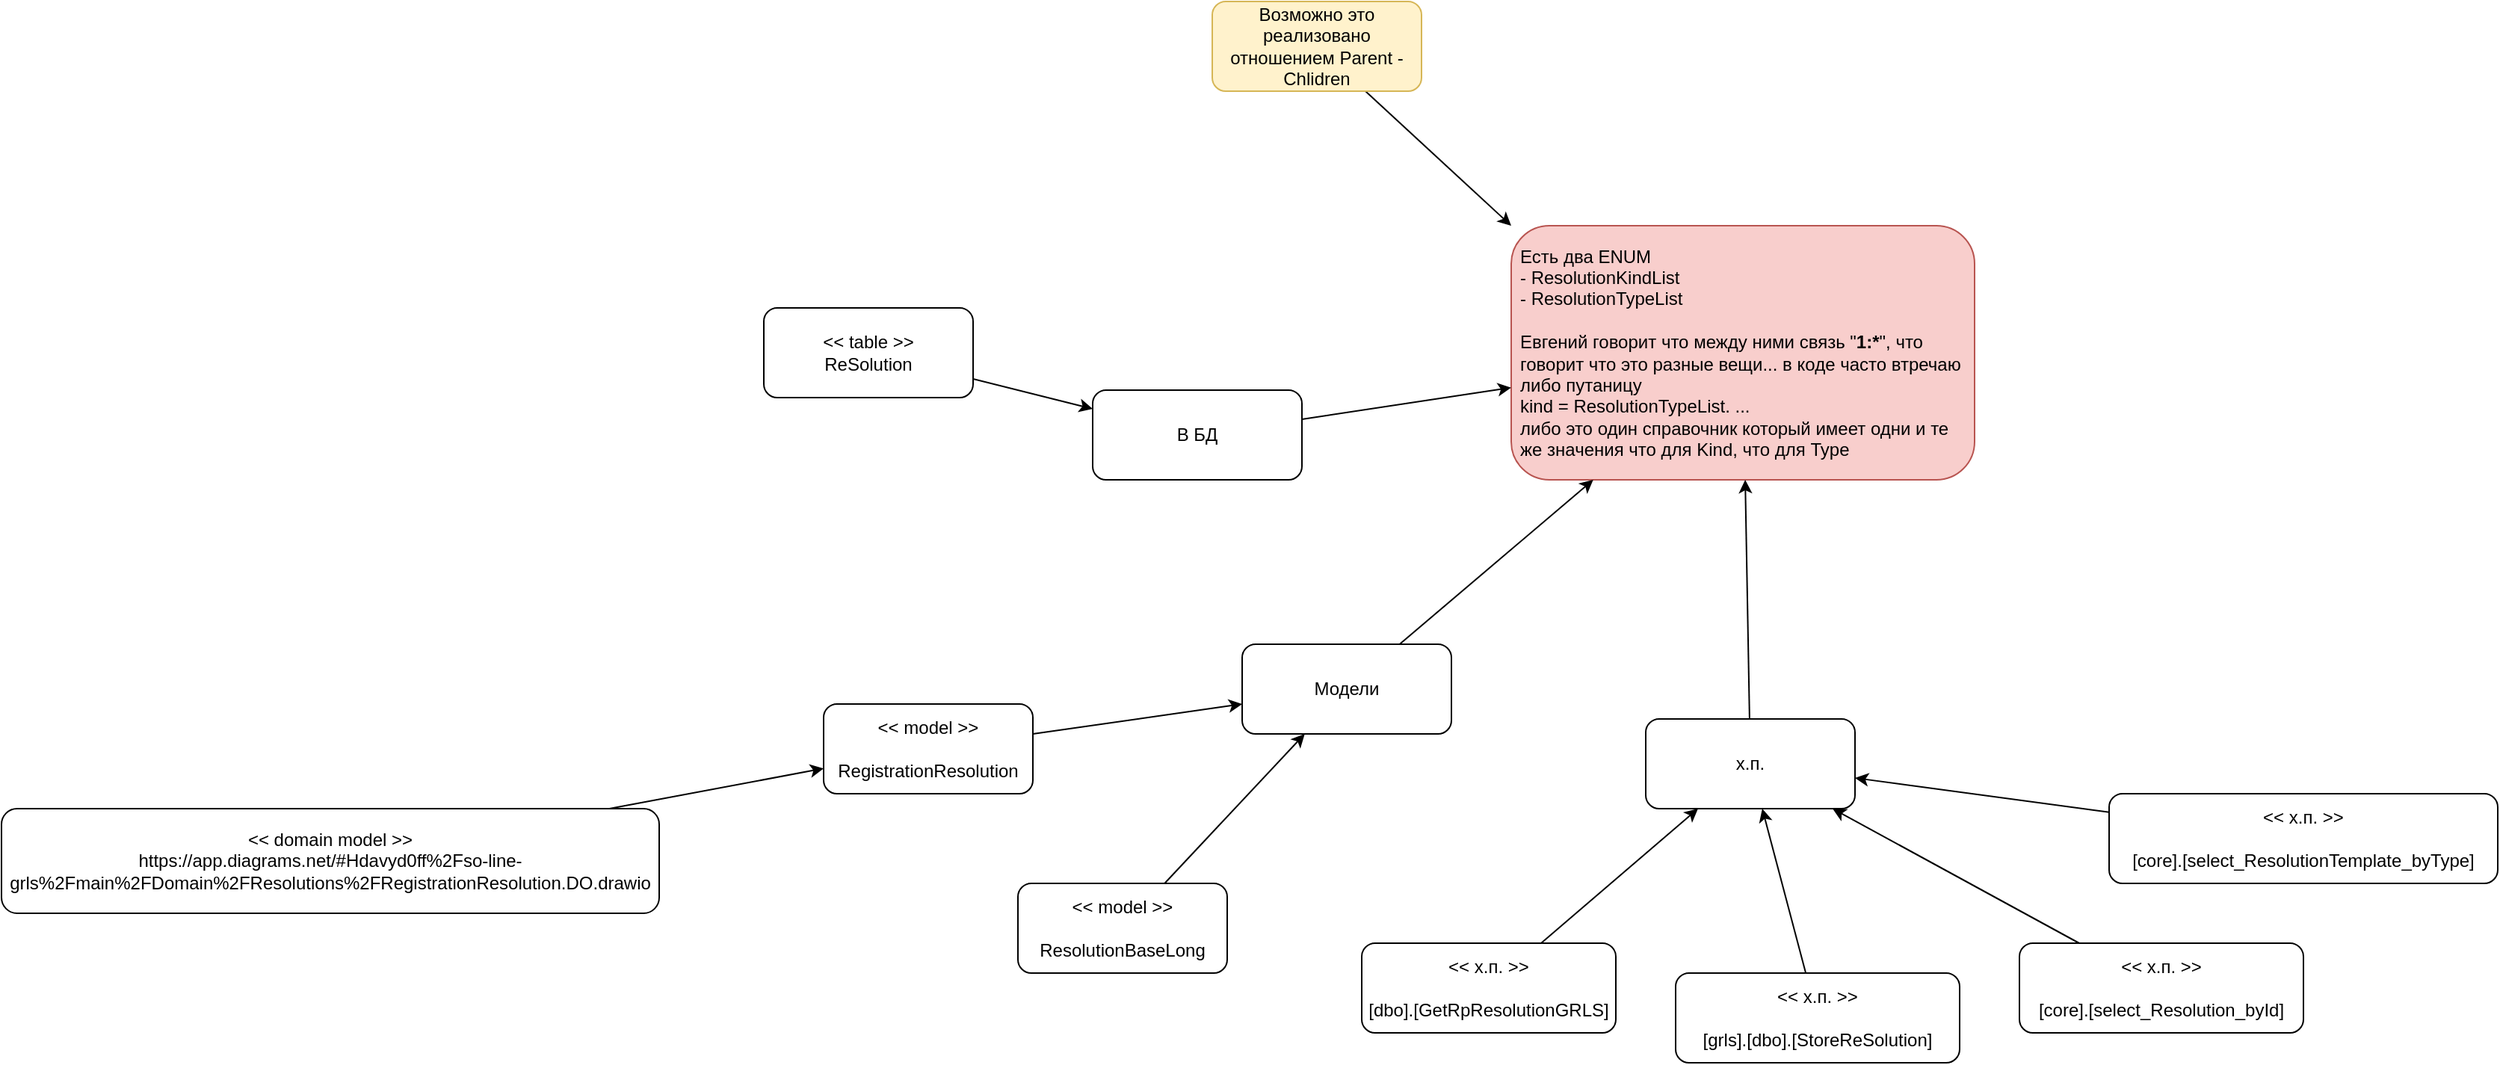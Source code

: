 <mxfile version="20.6.0" type="github">
  <diagram id="Nkeg9CZlpKfOZv1np2-i" name="Страница 1">
    <mxGraphModel dx="2060" dy="801" grid="1" gridSize="10" guides="1" tooltips="1" connect="1" arrows="1" fold="1" page="1" pageScale="1" pageWidth="827" pageHeight="1169" math="0" shadow="0">
      <root>
        <mxCell id="0" />
        <mxCell id="1" parent="0" />
        <mxCell id="IMVqpX4EKPAHTBsNYRfy-1" value="Есть два ENUM&amp;nbsp;&lt;br&gt;-&amp;nbsp;ResolutionKindList&lt;br&gt;-&amp;nbsp;ResolutionTypeList&lt;br&gt;&lt;br&gt;Евгений говорит что между ними связь &quot;&lt;b&gt;1:*&lt;/b&gt;&quot;, что говорит что это разные вещи... в коде часто втречаю либо путаницу&amp;nbsp;&lt;br&gt;kind = ResolutionTypeList. ...&lt;br&gt;либо это один справочник который имеет одни и те же значения что для Kind, что для Type" style="rounded=1;whiteSpace=wrap;html=1;align=left;spacingLeft=4;fillColor=#f8cecc;strokeColor=#b85450;" vertex="1" parent="1">
          <mxGeometry x="350" y="380" width="310" height="170" as="geometry" />
        </mxCell>
        <mxCell id="IMVqpX4EKPAHTBsNYRfy-4" style="rounded=0;orthogonalLoop=1;jettySize=auto;html=1;entryX=0;entryY=0;entryDx=0;entryDy=0;" edge="1" parent="1" source="IMVqpX4EKPAHTBsNYRfy-3" target="IMVqpX4EKPAHTBsNYRfy-1">
          <mxGeometry relative="1" as="geometry" />
        </mxCell>
        <mxCell id="IMVqpX4EKPAHTBsNYRfy-3" value="Возможно это реализовано отношением Parent - Chlidren" style="rounded=1;whiteSpace=wrap;html=1;fillColor=#fff2cc;strokeColor=#d6b656;" vertex="1" parent="1">
          <mxGeometry x="150" y="230" width="140" height="60" as="geometry" />
        </mxCell>
        <mxCell id="IMVqpX4EKPAHTBsNYRfy-6" style="edgeStyle=none;rounded=0;orthogonalLoop=1;jettySize=auto;html=1;" edge="1" parent="1" source="IMVqpX4EKPAHTBsNYRfy-5" target="IMVqpX4EKPAHTBsNYRfy-1">
          <mxGeometry relative="1" as="geometry" />
        </mxCell>
        <mxCell id="IMVqpX4EKPAHTBsNYRfy-5" value="В БД" style="rounded=1;whiteSpace=wrap;html=1;" vertex="1" parent="1">
          <mxGeometry x="70" y="490" width="140" height="60" as="geometry" />
        </mxCell>
        <mxCell id="IMVqpX4EKPAHTBsNYRfy-8" style="edgeStyle=none;rounded=0;orthogonalLoop=1;jettySize=auto;html=1;" edge="1" parent="1" source="IMVqpX4EKPAHTBsNYRfy-7" target="IMVqpX4EKPAHTBsNYRfy-5">
          <mxGeometry relative="1" as="geometry" />
        </mxCell>
        <mxCell id="IMVqpX4EKPAHTBsNYRfy-7" value="&amp;lt;&amp;lt; table &amp;gt;&amp;gt;&lt;br&gt;ReSolution" style="rounded=1;whiteSpace=wrap;html=1;" vertex="1" parent="1">
          <mxGeometry x="-150" y="435" width="140" height="60" as="geometry" />
        </mxCell>
        <mxCell id="IMVqpX4EKPAHTBsNYRfy-14" style="edgeStyle=none;rounded=0;orthogonalLoop=1;jettySize=auto;html=1;" edge="1" parent="1" source="IMVqpX4EKPAHTBsNYRfy-9" target="IMVqpX4EKPAHTBsNYRfy-1">
          <mxGeometry relative="1" as="geometry" />
        </mxCell>
        <mxCell id="IMVqpX4EKPAHTBsNYRfy-9" value="Модели" style="rounded=1;whiteSpace=wrap;html=1;" vertex="1" parent="1">
          <mxGeometry x="170" y="660" width="140" height="60" as="geometry" />
        </mxCell>
        <mxCell id="IMVqpX4EKPAHTBsNYRfy-11" style="edgeStyle=none;rounded=0;orthogonalLoop=1;jettySize=auto;html=1;" edge="1" parent="1" source="IMVqpX4EKPAHTBsNYRfy-10" target="IMVqpX4EKPAHTBsNYRfy-9">
          <mxGeometry relative="1" as="geometry" />
        </mxCell>
        <mxCell id="IMVqpX4EKPAHTBsNYRfy-10" value="&amp;lt;&amp;lt; model &amp;gt;&amp;gt;&lt;br&gt;&lt;br&gt;RegistrationResolution" style="rounded=1;whiteSpace=wrap;html=1;" vertex="1" parent="1">
          <mxGeometry x="-110" y="700" width="140" height="60" as="geometry" />
        </mxCell>
        <mxCell id="IMVqpX4EKPAHTBsNYRfy-13" style="edgeStyle=none;rounded=0;orthogonalLoop=1;jettySize=auto;html=1;" edge="1" parent="1" source="IMVqpX4EKPAHTBsNYRfy-12" target="IMVqpX4EKPAHTBsNYRfy-9">
          <mxGeometry relative="1" as="geometry" />
        </mxCell>
        <mxCell id="IMVqpX4EKPAHTBsNYRfy-12" value="&amp;lt;&amp;lt; model &amp;gt;&amp;gt;&lt;br&gt;&lt;br&gt;ResolutionBaseLong" style="rounded=1;whiteSpace=wrap;html=1;" vertex="1" parent="1">
          <mxGeometry x="20" y="820" width="140" height="60" as="geometry" />
        </mxCell>
        <mxCell id="IMVqpX4EKPAHTBsNYRfy-16" style="edgeStyle=none;rounded=0;orthogonalLoop=1;jettySize=auto;html=1;" edge="1" parent="1" source="IMVqpX4EKPAHTBsNYRfy-15" target="IMVqpX4EKPAHTBsNYRfy-1">
          <mxGeometry relative="1" as="geometry" />
        </mxCell>
        <mxCell id="IMVqpX4EKPAHTBsNYRfy-15" value="х.п." style="rounded=1;whiteSpace=wrap;html=1;" vertex="1" parent="1">
          <mxGeometry x="440" y="710" width="140" height="60" as="geometry" />
        </mxCell>
        <mxCell id="IMVqpX4EKPAHTBsNYRfy-18" style="edgeStyle=none;rounded=0;orthogonalLoop=1;jettySize=auto;html=1;" edge="1" parent="1" source="IMVqpX4EKPAHTBsNYRfy-17" target="IMVqpX4EKPAHTBsNYRfy-15">
          <mxGeometry relative="1" as="geometry" />
        </mxCell>
        <mxCell id="IMVqpX4EKPAHTBsNYRfy-17" value="&amp;lt;&amp;lt; х.п. &amp;gt;&amp;gt;&lt;br&gt;&lt;br&gt;[dbo].[GetRpResolutionGRLS]" style="rounded=1;whiteSpace=wrap;html=1;" vertex="1" parent="1">
          <mxGeometry x="250" y="860" width="170" height="60" as="geometry" />
        </mxCell>
        <mxCell id="IMVqpX4EKPAHTBsNYRfy-20" style="edgeStyle=none;rounded=0;orthogonalLoop=1;jettySize=auto;html=1;" edge="1" parent="1" source="IMVqpX4EKPAHTBsNYRfy-19" target="IMVqpX4EKPAHTBsNYRfy-15">
          <mxGeometry relative="1" as="geometry" />
        </mxCell>
        <mxCell id="IMVqpX4EKPAHTBsNYRfy-19" value="&amp;lt;&amp;lt; х.п. &amp;gt;&amp;gt;&lt;br&gt;&lt;br&gt;[grls].[dbo].[StoreReSolution]" style="rounded=1;whiteSpace=wrap;html=1;" vertex="1" parent="1">
          <mxGeometry x="460" y="880" width="190" height="60" as="geometry" />
        </mxCell>
        <mxCell id="IMVqpX4EKPAHTBsNYRfy-22" style="edgeStyle=none;rounded=0;orthogonalLoop=1;jettySize=auto;html=1;" edge="1" parent="1" source="IMVqpX4EKPAHTBsNYRfy-21" target="IMVqpX4EKPAHTBsNYRfy-15">
          <mxGeometry relative="1" as="geometry" />
        </mxCell>
        <mxCell id="IMVqpX4EKPAHTBsNYRfy-21" value="&amp;lt;&amp;lt; х.п. &amp;gt;&amp;gt;&lt;br&gt;&lt;br&gt;[core].[select_Resolution_byId]" style="rounded=1;whiteSpace=wrap;html=1;" vertex="1" parent="1">
          <mxGeometry x="690" y="860" width="190" height="60" as="geometry" />
        </mxCell>
        <mxCell id="IMVqpX4EKPAHTBsNYRfy-24" style="edgeStyle=none;rounded=0;orthogonalLoop=1;jettySize=auto;html=1;" edge="1" parent="1" source="IMVqpX4EKPAHTBsNYRfy-23" target="IMVqpX4EKPAHTBsNYRfy-15">
          <mxGeometry relative="1" as="geometry" />
        </mxCell>
        <mxCell id="IMVqpX4EKPAHTBsNYRfy-23" value="&amp;lt;&amp;lt; х.п. &amp;gt;&amp;gt;&lt;br&gt;&lt;br&gt;[core].[select_ResolutionTemplate_byType]" style="rounded=1;whiteSpace=wrap;html=1;" vertex="1" parent="1">
          <mxGeometry x="750" y="760" width="260" height="60" as="geometry" />
        </mxCell>
        <mxCell id="IMVqpX4EKPAHTBsNYRfy-26" style="edgeStyle=none;rounded=0;orthogonalLoop=1;jettySize=auto;html=1;" edge="1" parent="1" source="IMVqpX4EKPAHTBsNYRfy-25" target="IMVqpX4EKPAHTBsNYRfy-10">
          <mxGeometry relative="1" as="geometry" />
        </mxCell>
        <mxCell id="IMVqpX4EKPAHTBsNYRfy-25" value="&amp;lt;&amp;lt; domain model &amp;gt;&amp;gt;&lt;br&gt;https://app.diagrams.net/#Hdavyd0ff%2Fso-line-grls%2Fmain%2FDomain%2FResolutions%2FRegistrationResolution.DO.drawio" style="rounded=1;whiteSpace=wrap;html=1;" vertex="1" parent="1">
          <mxGeometry x="-660" y="770" width="440" height="70" as="geometry" />
        </mxCell>
      </root>
    </mxGraphModel>
  </diagram>
</mxfile>
